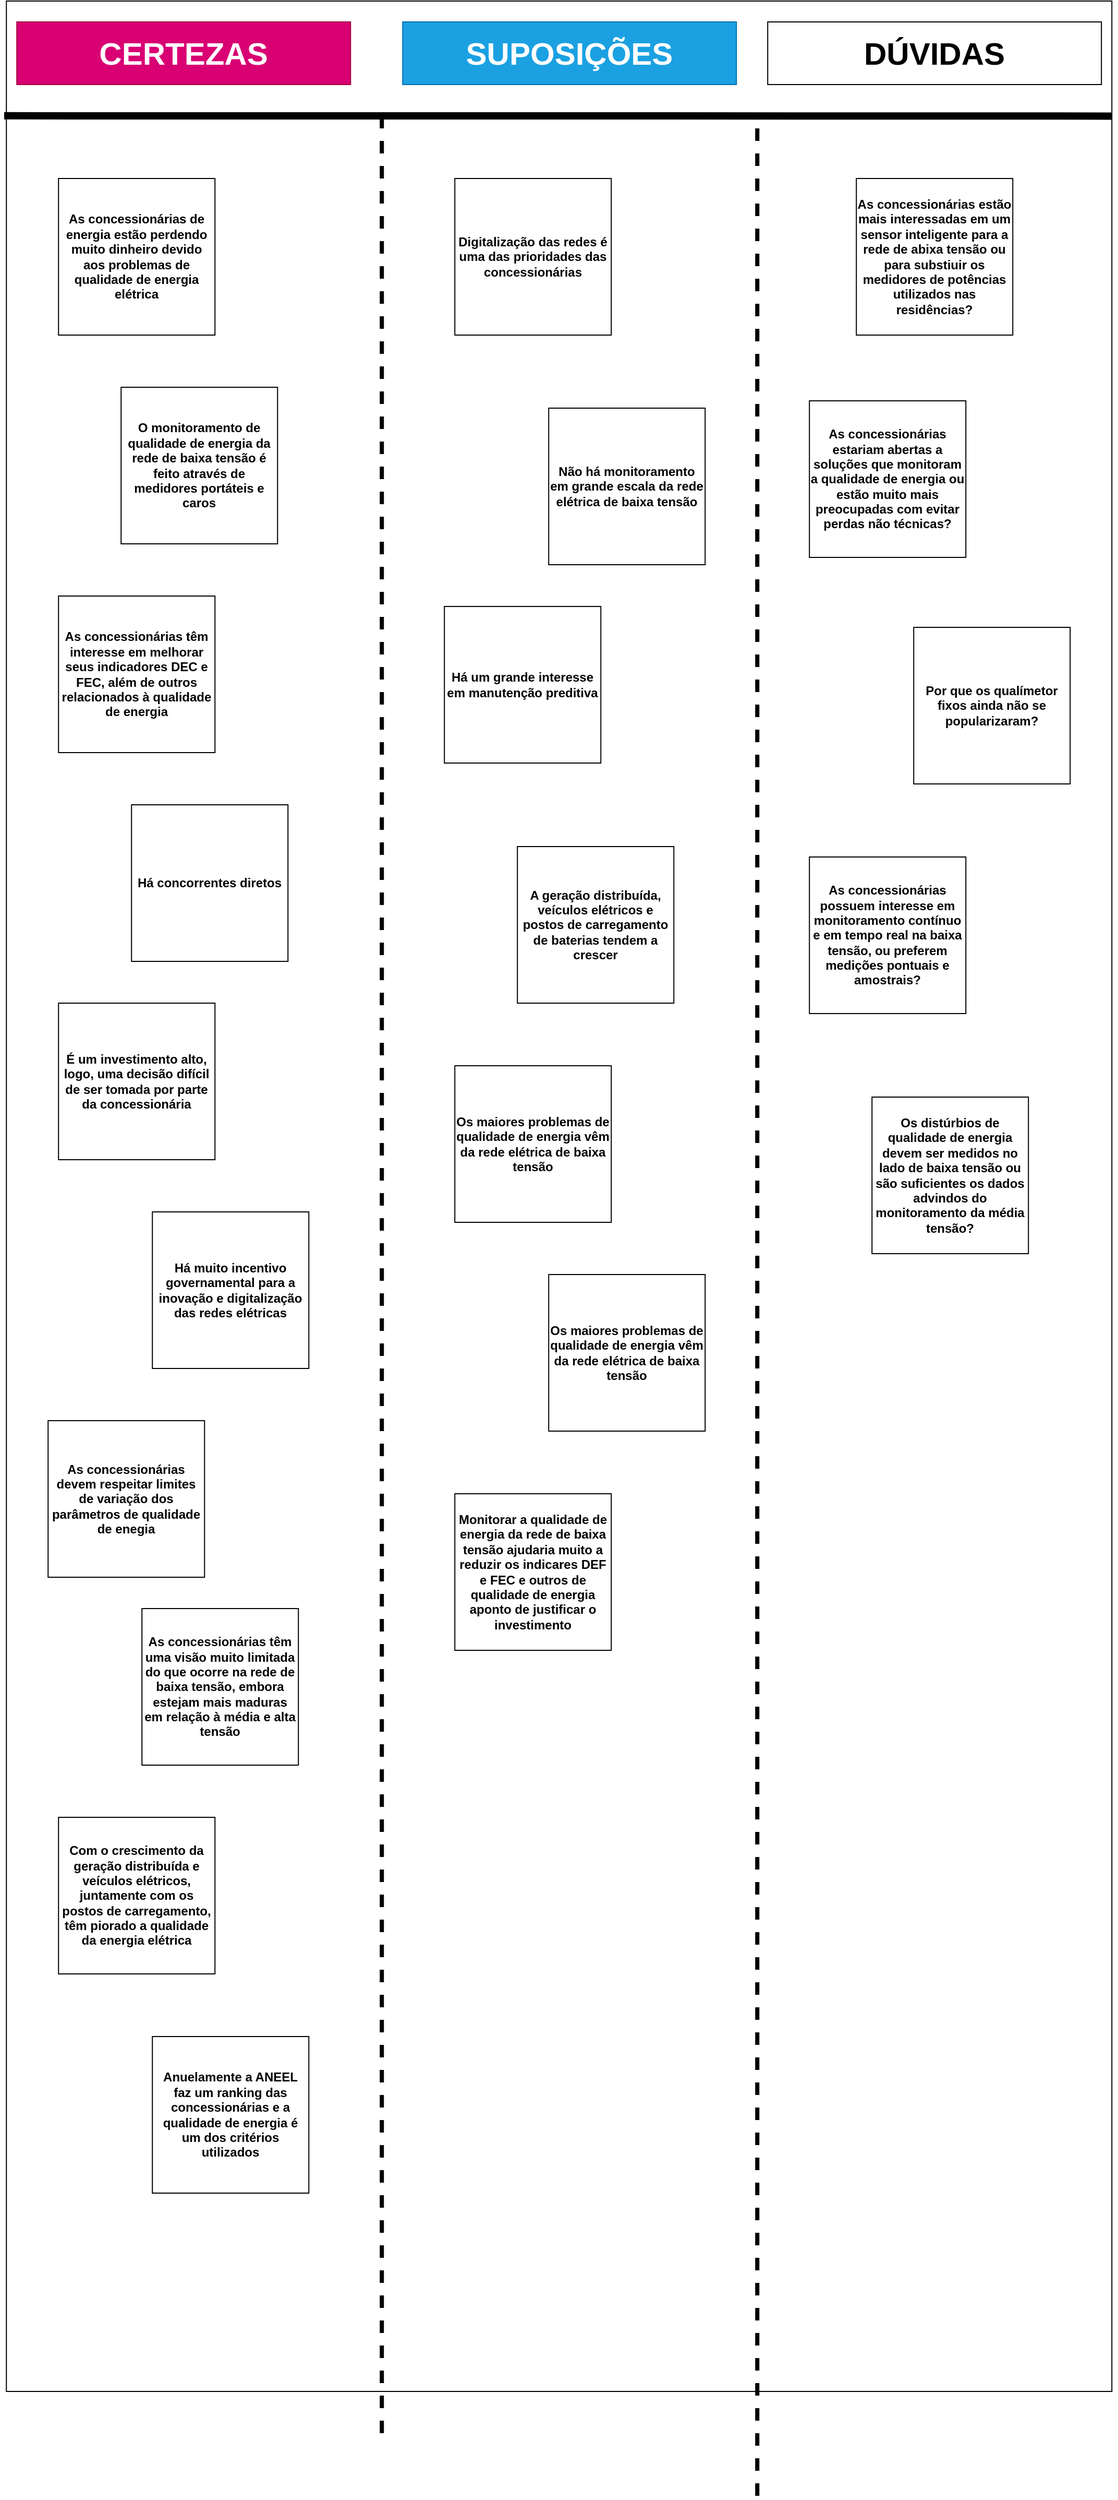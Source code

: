 <mxfile version="28.0.7" pages="2">
  <diagram name="Matriz_CSD" id="q_vuOTQ3eI0zSNSS1enW">
    <mxGraphModel dx="1088" dy="591" grid="1" gridSize="10" guides="1" tooltips="1" connect="1" arrows="1" fold="1" page="1" pageScale="1" pageWidth="827" pageHeight="1169" background="#ffffff" math="0" shadow="0">
      <root>
        <mxCell id="0" />
        <mxCell id="1" parent="0" />
        <mxCell id="lQvHEniQ6UZ-l9RBs4Xi-1" value="" style="rounded=0;whiteSpace=wrap;html=1;fillColor=light-dark(#FFFFFF,#FFFFFF);" parent="1" vertex="1">
          <mxGeometry x="322.12" y="520" width="1060" height="2290" as="geometry" />
        </mxCell>
        <mxCell id="lQvHEniQ6UZ-l9RBs4Xi-2" value="&lt;font style=&quot;font-size: 30px;&quot;&gt;&lt;b&gt;CERTEZAS&lt;/b&gt;&lt;/font&gt;" style="rounded=0;whiteSpace=wrap;html=1;fillColor=light-dark(#D80073,#99FF99);fontColor=#ffffff;strokeColor=light-dark(#A50040,#000000);" parent="1" vertex="1">
          <mxGeometry x="332.12" y="540" width="320" height="60" as="geometry" />
        </mxCell>
        <mxCell id="lQvHEniQ6UZ-l9RBs4Xi-3" value="&lt;font style=&quot;font-size: 30px;&quot;&gt;&lt;b&gt;SUPOSIÇÕES&lt;/b&gt;&lt;/font&gt;" style="rounded=0;whiteSpace=wrap;html=1;fillColor=light-dark(#1BA1E2,#99CCFF);fontColor=#ffffff;strokeColor=light-dark(#006EAF,#000000);" parent="1" vertex="1">
          <mxGeometry x="702.12" y="540" width="320" height="60" as="geometry" />
        </mxCell>
        <mxCell id="lQvHEniQ6UZ-l9RBs4Xi-5" value="&lt;font style=&quot;font-size: 30px; color: light-dark(rgb(0, 0, 0), rgb(0, 0, 0));&quot;&gt;&lt;b&gt;DÚVIDAS&lt;/b&gt;&lt;/font&gt;" style="rounded=0;whiteSpace=wrap;html=1;fillColor=light-dark(#FFFFFF,#FF99CC);strokeColor=light-dark(#000000,#000000);" parent="1" vertex="1">
          <mxGeometry x="1052.12" y="540" width="320" height="60" as="geometry" />
        </mxCell>
        <mxCell id="lQvHEniQ6UZ-l9RBs4Xi-6" value="" style="endArrow=none;html=1;rounded=0;entryX=0.995;entryY=0.124;entryDx=0;entryDy=0;entryPerimeter=0;strokeColor=light-dark(#000000,#000000);strokeWidth=7;exitX=-0.002;exitY=0.048;exitDx=0;exitDy=0;exitPerimeter=0;" parent="1" source="lQvHEniQ6UZ-l9RBs4Xi-1" edge="1">
          <mxGeometry width="50" height="50" relative="1" as="geometry">
            <mxPoint x="342.12" y="640" as="sourcePoint" />
            <mxPoint x="1382.12" y="630.2" as="targetPoint" />
            <Array as="points">
              <mxPoint x="387.42" y="630" />
              <mxPoint x="917.42" y="630" />
            </Array>
          </mxGeometry>
        </mxCell>
        <mxCell id="lQvHEniQ6UZ-l9RBs4Xi-7" value="" style="endArrow=none;dashed=1;html=1;rounded=0;strokeColor=light-dark(#000000,#000000);strokeWidth=4;" parent="1" edge="1">
          <mxGeometry width="50" height="50" relative="1" as="geometry">
            <mxPoint x="682.12" y="2850" as="sourcePoint" />
            <mxPoint x="682.12" y="630" as="targetPoint" />
          </mxGeometry>
        </mxCell>
        <mxCell id="lQvHEniQ6UZ-l9RBs4Xi-8" value="" style="endArrow=none;dashed=1;html=1;rounded=0;strokeColor=light-dark(#000000,#000000);strokeWidth=4;" parent="1" edge="1">
          <mxGeometry width="50" height="50" relative="1" as="geometry">
            <mxPoint x="1042.12" y="2910" as="sourcePoint" />
            <mxPoint x="1042.12" y="630" as="targetPoint" />
          </mxGeometry>
        </mxCell>
        <mxCell id="lQvHEniQ6UZ-l9RBs4Xi-9" value="&lt;font style=&quot;color: light-dark(rgb(0, 0, 0), rgb(0, 0, 0));&quot;&gt;&lt;b&gt;As concessionárias de energia estão perdendo muito dinheiro devido aos problemas de qualidade de energia elétrica&lt;/b&gt;&lt;/font&gt;" style="whiteSpace=wrap;html=1;aspect=fixed;fillColor=light-dark(#FFFFFF,#99FF99);" parent="1" vertex="1">
          <mxGeometry x="372.12" y="690" width="150" height="150" as="geometry" />
        </mxCell>
        <mxCell id="lQvHEniQ6UZ-l9RBs4Xi-10" value="&lt;div style=&quot;&quot;&gt;&lt;b style=&quot;background-color: transparent;&quot;&gt;&lt;font style=&quot;color: light-dark(rgb(0, 0, 0), rgb(0, 0, 0));&quot;&gt;O monitoramento de qualidade de energia da rede de baixa tensão é feito através de medidores portáteis e caros&lt;/font&gt;&lt;/b&gt;&lt;/div&gt;" style="whiteSpace=wrap;html=1;aspect=fixed;fillColor=light-dark(#FFFFFF,#99FF99);align=center;" parent="1" vertex="1">
          <mxGeometry x="432.12" y="890" width="150" height="150" as="geometry" />
        </mxCell>
        <mxCell id="lQvHEniQ6UZ-l9RBs4Xi-11" value="&lt;font style=&quot;color: light-dark(rgb(0, 0, 0), rgb(0, 0, 0));&quot;&gt;&lt;b&gt;As concessionárias têm interesse em melhorar seus indicadores DEC e FEC, além de outros relacionados à qualidade de energia&lt;/b&gt;&lt;/font&gt;" style="whiteSpace=wrap;html=1;aspect=fixed;fillColor=light-dark(#FFFFFF,#99FF99);" parent="1" vertex="1">
          <mxGeometry x="372.12" y="1090" width="150" height="150" as="geometry" />
        </mxCell>
        <mxCell id="lQvHEniQ6UZ-l9RBs4Xi-12" value="&lt;font style=&quot;color: light-dark(rgb(0, 0, 0), rgb(0, 0, 0));&quot;&gt;&lt;b&gt;Há concorrentes diretos&lt;/b&gt;&lt;/font&gt;" style="whiteSpace=wrap;html=1;aspect=fixed;fillColor=light-dark(#FFFFFF,#99FF99);" parent="1" vertex="1">
          <mxGeometry x="442.12" y="1290" width="150" height="150" as="geometry" />
        </mxCell>
        <mxCell id="lQvHEniQ6UZ-l9RBs4Xi-13" value="&lt;font style=&quot;color: light-dark(rgb(0, 0, 0), rgb(0, 0, 0));&quot;&gt;&lt;b&gt;Digitalização das redes é uma das prioridades das concessionárias&lt;/b&gt;&lt;/font&gt;" style="whiteSpace=wrap;html=1;aspect=fixed;fillColor=light-dark(#FFFFFF,#99CCFF);" parent="1" vertex="1">
          <mxGeometry x="752.12" y="690" width="150" height="150" as="geometry" />
        </mxCell>
        <mxCell id="lQvHEniQ6UZ-l9RBs4Xi-14" value="&lt;font style=&quot;color: light-dark(rgb(0, 0, 0), rgb(0, 0, 0));&quot;&gt;&lt;b&gt;Não há monitoramento em grande escala da rede elétrica de baixa tensão&lt;/b&gt;&lt;/font&gt;" style="whiteSpace=wrap;html=1;aspect=fixed;fillColor=light-dark(#FFFFFF,#99CCFF);" parent="1" vertex="1">
          <mxGeometry x="842.12" y="910" width="150" height="150" as="geometry" />
        </mxCell>
        <mxCell id="lQvHEniQ6UZ-l9RBs4Xi-15" value="&lt;font style=&quot;color: light-dark(rgb(0, 0, 0), rgb(0, 0, 0));&quot;&gt;&lt;b&gt;É um investimento alto, logo, uma decisão difícil de ser tomada por parte da concessionária&lt;/b&gt;&lt;/font&gt;" style="whiteSpace=wrap;html=1;aspect=fixed;fillColor=light-dark(#FFFFFF,#99FF99);" parent="1" vertex="1">
          <mxGeometry x="372.12" y="1480" width="150" height="150" as="geometry" />
        </mxCell>
        <mxCell id="lQvHEniQ6UZ-l9RBs4Xi-16" value="&lt;font style=&quot;color: light-dark(rgb(0, 0, 0), rgb(0, 0, 0));&quot;&gt;&lt;b&gt;Há muito incentivo governamental para a inovação e digitalização das redes elétricas&lt;/b&gt;&lt;/font&gt;" style="whiteSpace=wrap;html=1;aspect=fixed;fillColor=light-dark(#FFFFFF,#99FF99);" parent="1" vertex="1">
          <mxGeometry x="462.12" y="1680" width="150" height="150" as="geometry" />
        </mxCell>
        <mxCell id="lQvHEniQ6UZ-l9RBs4Xi-17" value="&lt;font style=&quot;color: light-dark(rgb(0, 0, 0), rgb(0, 0, 0));&quot;&gt;&lt;b&gt;As concessionárias estão mais interessadas em um sensor inteligente para a rede de abixa tensão ou para substiuir os medidores de potências utilizados nas residências?&lt;/b&gt;&lt;/font&gt;" style="whiteSpace=wrap;html=1;aspect=fixed;fillColor=light-dark(#FFFFFF,#FF99CC);" parent="1" vertex="1">
          <mxGeometry x="1137.12" y="690" width="150" height="150" as="geometry" />
        </mxCell>
        <mxCell id="lQvHEniQ6UZ-l9RBs4Xi-18" value="&lt;font style=&quot;color: light-dark(rgb(0, 0, 0), rgb(0, 0, 0));&quot;&gt;&lt;b&gt;As concessionárias estariam abertas a soluções que monitoram a qualidade de energia ou estão muito mais preocupadas com evitar perdas não técnicas?&lt;/b&gt;&lt;/font&gt;" style="whiteSpace=wrap;html=1;aspect=fixed;fillColor=light-dark(#FFFFFF,#FF99CC);" parent="1" vertex="1">
          <mxGeometry x="1092.12" y="903" width="150" height="150" as="geometry" />
        </mxCell>
        <mxCell id="lQvHEniQ6UZ-l9RBs4Xi-19" value="&lt;font style=&quot;color: light-dark(rgb(0, 0, 0), rgb(0, 0, 0));&quot;&gt;&lt;b&gt;Por que os qualímetor fixos ainda não se popularizaram?&lt;/b&gt;&lt;/font&gt;" style="whiteSpace=wrap;html=1;aspect=fixed;fillColor=light-dark(#FFFFFF,#FF99CC);" parent="1" vertex="1">
          <mxGeometry x="1192.12" y="1120" width="150" height="150" as="geometry" />
        </mxCell>
        <mxCell id="lQvHEniQ6UZ-l9RBs4Xi-20" value="&lt;font style=&quot;color: light-dark(rgb(0, 0, 0), rgb(0, 0, 0));&quot;&gt;&lt;b&gt;As concessionárias possuem interesse em monitoramento contínuo e em tempo real na baixa tensão, ou preferem medições pontuais e amostrais?&lt;/b&gt;&lt;/font&gt;" style="whiteSpace=wrap;html=1;aspect=fixed;fillColor=light-dark(#FFFFFF,#FF99CC);" parent="1" vertex="1">
          <mxGeometry x="1092.12" y="1340" width="150" height="150" as="geometry" />
        </mxCell>
        <mxCell id="lQvHEniQ6UZ-l9RBs4Xi-21" value="&lt;font style=&quot;color: light-dark(rgb(0, 0, 0), rgb(0, 0, 0));&quot;&gt;&lt;b&gt;As concessionárias devem respeitar limites de variação dos parâmetros de qualidade de enegia&lt;/b&gt;&lt;/font&gt;" style="whiteSpace=wrap;html=1;aspect=fixed;fillColor=light-dark(#FFFFFF,#99FF99);" parent="1" vertex="1">
          <mxGeometry x="362.12" y="1880" width="150" height="150" as="geometry" />
        </mxCell>
        <mxCell id="lQvHEniQ6UZ-l9RBs4Xi-22" value="&lt;font style=&quot;color: light-dark(rgb(0, 0, 0), rgb(0, 0, 0));&quot;&gt;&lt;b&gt;Há um grande interesse em manutenção preditiva&lt;/b&gt;&lt;/font&gt;" style="whiteSpace=wrap;html=1;aspect=fixed;fillColor=light-dark(#FFFFFF,#99CCFF);" parent="1" vertex="1">
          <mxGeometry x="742.12" y="1100" width="150" height="150" as="geometry" />
        </mxCell>
        <mxCell id="lQvHEniQ6UZ-l9RBs4Xi-23" value="&lt;font style=&quot;color: light-dark(rgb(0, 0, 0), rgb(0, 0, 0));&quot;&gt;&lt;b&gt;As concessionárias têm uma visão muito limitada do que ocorre na rede de baixa tensão, embora estejam mais maduras em relação à média e alta tensão&lt;/b&gt;&lt;/font&gt;" style="whiteSpace=wrap;html=1;aspect=fixed;fillColor=light-dark(#FFFFFF,#99FF99);" parent="1" vertex="1">
          <mxGeometry x="452.12" y="2060" width="150" height="150" as="geometry" />
        </mxCell>
        <mxCell id="lQvHEniQ6UZ-l9RBs4Xi-24" value="&lt;font style=&quot;color: light-dark(rgb(0, 0, 0), rgb(0, 0, 0));&quot;&gt;&lt;b&gt;Com o crescimento da geração distribuída e veículos elétricos, juntamente com os postos de carregamento, têm piorado a qualidade da energia elétrica&lt;/b&gt;&lt;/font&gt;" style="whiteSpace=wrap;html=1;aspect=fixed;fillColor=light-dark(#FFFFFF,#99FF99);" parent="1" vertex="1">
          <mxGeometry x="372.12" y="2260" width="150" height="150" as="geometry" />
        </mxCell>
        <mxCell id="lQvHEniQ6UZ-l9RBs4Xi-25" value="&lt;font style=&quot;color: light-dark(rgb(0, 0, 0), rgb(0, 0, 0));&quot;&gt;&lt;b&gt;A geração distribuída, veículos elétricos e postos de carregamento de baterias tendem a crescer&lt;/b&gt;&lt;/font&gt;" style="whiteSpace=wrap;html=1;aspect=fixed;fillColor=light-dark(#FFFFFF,#99CCFF);" parent="1" vertex="1">
          <mxGeometry x="812.12" y="1330" width="150" height="150" as="geometry" />
        </mxCell>
        <mxCell id="lQvHEniQ6UZ-l9RBs4Xi-26" value="&lt;font style=&quot;color: light-dark(rgb(0, 0, 0), rgb(0, 0, 0));&quot;&gt;&lt;b&gt;Anuelamente a ANEEL faz um ranking das concessionárias e a qualidade de energia é um dos critérios utilizados&lt;/b&gt;&lt;/font&gt;" style="whiteSpace=wrap;html=1;aspect=fixed;fillColor=light-dark(#FFFFFF,#99FF99);" parent="1" vertex="1">
          <mxGeometry x="462.12" y="2470" width="150" height="150" as="geometry" />
        </mxCell>
        <mxCell id="lQvHEniQ6UZ-l9RBs4Xi-27" value="&lt;b&gt;&lt;font style=&quot;color: light-dark(rgb(0, 0, 0), rgb(0, 0, 0));&quot;&gt;Os maiores problemas de qualidade de energia vêm da rede elétrica de baixa tensão&lt;/font&gt;&lt;/b&gt;" style="whiteSpace=wrap;html=1;aspect=fixed;fillColor=light-dark(#FFFFFF,#99CCFF);" parent="1" vertex="1">
          <mxGeometry x="752.12" y="1540" width="150" height="150" as="geometry" />
        </mxCell>
        <mxCell id="lQvHEniQ6UZ-l9RBs4Xi-28" value="&lt;font style=&quot;color: light-dark(rgb(0, 0, 0), rgb(0, 0, 0));&quot;&gt;&lt;b&gt;Os maiores problemas de qualidade de energia vêm da rede elétrica de baixa tensão&lt;/b&gt;&lt;/font&gt;" style="whiteSpace=wrap;html=1;aspect=fixed;fillColor=light-dark(#FFFFFF,#99CCFF);" parent="1" vertex="1">
          <mxGeometry x="842.12" y="1740" width="150" height="150" as="geometry" />
        </mxCell>
        <mxCell id="lQvHEniQ6UZ-l9RBs4Xi-29" value="&lt;font style=&quot;color: light-dark(rgb(0, 0, 0), rgb(0, 0, 0));&quot;&gt;&lt;b&gt;Monitorar a qualidade de energia da rede de baixa tensão ajudaria muito a reduzir os indicares DEF e FEC e outros de qualidade de energia aponto de justificar o investimento&lt;/b&gt;&lt;/font&gt;" style="whiteSpace=wrap;html=1;aspect=fixed;fillColor=light-dark(#FFFFFF,#99CCFF);" parent="1" vertex="1">
          <mxGeometry x="752.12" y="1950" width="150" height="150" as="geometry" />
        </mxCell>
        <mxCell id="lQvHEniQ6UZ-l9RBs4Xi-31" value="&lt;font style=&quot;color: light-dark(rgb(0, 0, 0), rgb(0, 0, 0));&quot;&gt;&lt;b&gt;Os distúrbios de qualidade de energia devem ser medidos no lado de baixa tensão ou são suficientes os dados advindos do monitoramento da média tensão?&lt;/b&gt;&lt;/font&gt;" style="whiteSpace=wrap;html=1;aspect=fixed;fillColor=light-dark(#FFFFFF,#FF99CC);" parent="1" vertex="1">
          <mxGeometry x="1152.12" y="1570" width="150" height="150" as="geometry" />
        </mxCell>
      </root>
    </mxGraphModel>
  </diagram>
  <diagram id="5OEColZGNx6MaB3rOlNO" name="Issue_Tree">
    <mxGraphModel dx="4625" dy="3337" grid="1" gridSize="10" guides="1" tooltips="1" connect="1" arrows="1" fold="1" page="1" pageScale="1" pageWidth="1169" pageHeight="827" math="0" shadow="0">
      <root>
        <mxCell id="0" />
        <mxCell id="1" parent="0" />
        <mxCell id="exX3BaL8JpiEc7K3_n9m-3" value="" style="edgeStyle=orthogonalEdgeStyle;rounded=0;orthogonalLoop=1;jettySize=auto;html=1;" edge="1" parent="1" source="exX3BaL8JpiEc7K3_n9m-1" target="exX3BaL8JpiEc7K3_n9m-2">
          <mxGeometry relative="1" as="geometry" />
        </mxCell>
        <mxCell id="exX3BaL8JpiEc7K3_n9m-6" value="" style="edgeStyle=orthogonalEdgeStyle;rounded=0;orthogonalLoop=1;jettySize=auto;html=1;exitX=1;exitY=0.5;exitDx=0;exitDy=0;" edge="1" parent="1" source="exX3BaL8JpiEc7K3_n9m-1" target="exX3BaL8JpiEc7K3_n9m-5">
          <mxGeometry relative="1" as="geometry">
            <mxPoint x="230" y="340" as="sourcePoint" />
            <Array as="points">
              <mxPoint x="390" y="195" />
            </Array>
          </mxGeometry>
        </mxCell>
        <mxCell id="exX3BaL8JpiEc7K3_n9m-1" value="Por que os sensores inteligentes de energia elétrica ainda não se popularizaram?" style="rounded=0;whiteSpace=wrap;html=1;" vertex="1" parent="1">
          <mxGeometry x="150" y="140" width="170" height="110" as="geometry" />
        </mxCell>
        <mxCell id="exX3BaL8JpiEc7K3_n9m-21" value="" style="edgeStyle=orthogonalEdgeStyle;rounded=0;orthogonalLoop=1;jettySize=auto;html=1;entryX=0;entryY=0.5;entryDx=0;entryDy=0;" edge="1" parent="1" source="exX3BaL8JpiEc7K3_n9m-2" target="exX3BaL8JpiEc7K3_n9m-20">
          <mxGeometry relative="1" as="geometry">
            <Array as="points">
              <mxPoint x="530" y="-196" />
              <mxPoint x="530" y="-460" />
            </Array>
          </mxGeometry>
        </mxCell>
        <mxCell id="exX3BaL8JpiEc7K3_n9m-23" value="" style="edgeStyle=orthogonalEdgeStyle;rounded=0;orthogonalLoop=1;jettySize=auto;html=1;" edge="1" parent="1" source="exX3BaL8JpiEc7K3_n9m-2" target="exX3BaL8JpiEc7K3_n9m-22">
          <mxGeometry relative="1" as="geometry" />
        </mxCell>
        <mxCell id="exX3BaL8JpiEc7K3_n9m-31" value="" style="edgeStyle=orthogonalEdgeStyle;rounded=0;orthogonalLoop=1;jettySize=auto;html=1;entryX=0;entryY=0.5;entryDx=0;entryDy=0;" edge="1" parent="1" source="exX3BaL8JpiEc7K3_n9m-2" target="exX3BaL8JpiEc7K3_n9m-30">
          <mxGeometry relative="1" as="geometry">
            <Array as="points">
              <mxPoint x="530" y="-196" />
              <mxPoint x="530" y="70" />
            </Array>
          </mxGeometry>
        </mxCell>
        <mxCell id="exX3BaL8JpiEc7K3_n9m-2" value="É uma prioridade" style="rounded=0;whiteSpace=wrap;html=1;" vertex="1" parent="1">
          <mxGeometry x="330" y="-226.5" width="120" height="60" as="geometry" />
        </mxCell>
        <mxCell id="exX3BaL8JpiEc7K3_n9m-25" value="" style="edgeStyle=orthogonalEdgeStyle;rounded=0;orthogonalLoop=1;jettySize=auto;html=1;entryX=0;entryY=0.5;entryDx=0;entryDy=0;" edge="1" parent="1" source="exX3BaL8JpiEc7K3_n9m-5" target="exX3BaL8JpiEc7K3_n9m-24">
          <mxGeometry relative="1" as="geometry">
            <Array as="points">
              <mxPoint x="530" y="590" />
              <mxPoint x="530" y="850" />
            </Array>
          </mxGeometry>
        </mxCell>
        <mxCell id="exX3BaL8JpiEc7K3_n9m-27" value="" style="edgeStyle=orthogonalEdgeStyle;rounded=0;orthogonalLoop=1;jettySize=auto;html=1;entryX=0;entryY=0.5;entryDx=0;entryDy=0;" edge="1" parent="1" source="exX3BaL8JpiEc7K3_n9m-5" target="exX3BaL8JpiEc7K3_n9m-26">
          <mxGeometry relative="1" as="geometry">
            <mxPoint x="710" y="460.003" as="targetPoint" />
            <Array as="points">
              <mxPoint x="530" y="590" />
              <mxPoint x="530" y="330" />
            </Array>
          </mxGeometry>
        </mxCell>
        <mxCell id="exX3BaL8JpiEc7K3_n9m-36" value="" style="edgeStyle=orthogonalEdgeStyle;rounded=0;orthogonalLoop=1;jettySize=auto;html=1;" edge="1" parent="1" source="exX3BaL8JpiEc7K3_n9m-5" target="exX3BaL8JpiEc7K3_n9m-35">
          <mxGeometry relative="1" as="geometry" />
        </mxCell>
        <mxCell id="exX3BaL8JpiEc7K3_n9m-5" value="Não é uma prioridade" style="rounded=0;whiteSpace=wrap;html=1;" vertex="1" parent="1">
          <mxGeometry x="330" y="559.86" width="120" height="60" as="geometry" />
        </mxCell>
        <mxCell id="exX3BaL8JpiEc7K3_n9m-69" style="edgeStyle=orthogonalEdgeStyle;rounded=0;orthogonalLoop=1;jettySize=auto;html=1;entryX=0;entryY=0.5;entryDx=0;entryDy=0;" edge="1" parent="1" source="exX3BaL8JpiEc7K3_n9m-20" target="exX3BaL8JpiEc7K3_n9m-65">
          <mxGeometry relative="1" as="geometry" />
        </mxCell>
        <mxCell id="exX3BaL8JpiEc7K3_n9m-73" style="edgeStyle=orthogonalEdgeStyle;rounded=0;orthogonalLoop=1;jettySize=auto;html=1;entryX=0;entryY=0.5;entryDx=0;entryDy=0;" edge="1" parent="1" source="exX3BaL8JpiEc7K3_n9m-20" target="exX3BaL8JpiEc7K3_n9m-63">
          <mxGeometry relative="1" as="geometry">
            <Array as="points">
              <mxPoint x="829" y="-460" />
              <mxPoint x="829" y="-550" />
            </Array>
          </mxGeometry>
        </mxCell>
        <mxCell id="exX3BaL8JpiEc7K3_n9m-74" style="edgeStyle=orthogonalEdgeStyle;rounded=0;orthogonalLoop=1;jettySize=auto;html=1;entryX=0;entryY=0.5;entryDx=0;entryDy=0;" edge="1" parent="1" source="exX3BaL8JpiEc7K3_n9m-20" target="exX3BaL8JpiEc7K3_n9m-64">
          <mxGeometry relative="1" as="geometry">
            <Array as="points">
              <mxPoint x="829" y="-460" />
              <mxPoint x="829" y="-376" />
            </Array>
          </mxGeometry>
        </mxCell>
        <mxCell id="exX3BaL8JpiEc7K3_n9m-20" value="O custo benefício não é atrativo?" style="rounded=0;whiteSpace=wrap;html=1;" vertex="1" parent="1">
          <mxGeometry x="649" y="-490" width="120" height="60" as="geometry" />
        </mxCell>
        <mxCell id="exX3BaL8JpiEc7K3_n9m-70" style="edgeStyle=orthogonalEdgeStyle;rounded=0;orthogonalLoop=1;jettySize=auto;html=1;entryX=0;entryY=0.5;entryDx=0;entryDy=0;" edge="1" parent="1" source="exX3BaL8JpiEc7K3_n9m-22" target="exX3BaL8JpiEc7K3_n9m-68">
          <mxGeometry relative="1" as="geometry" />
        </mxCell>
        <mxCell id="exX3BaL8JpiEc7K3_n9m-71" style="edgeStyle=orthogonalEdgeStyle;rounded=0;orthogonalLoop=1;jettySize=auto;html=1;entryX=0;entryY=0.5;entryDx=0;entryDy=0;" edge="1" parent="1" source="exX3BaL8JpiEc7K3_n9m-22" target="exX3BaL8JpiEc7K3_n9m-66">
          <mxGeometry relative="1" as="geometry">
            <Array as="points">
              <mxPoint x="829" y="-197" />
              <mxPoint x="829" y="-287" />
            </Array>
          </mxGeometry>
        </mxCell>
        <mxCell id="exX3BaL8JpiEc7K3_n9m-72" style="edgeStyle=orthogonalEdgeStyle;rounded=0;orthogonalLoop=1;jettySize=auto;html=1;entryX=0;entryY=0.5;entryDx=0;entryDy=0;" edge="1" parent="1" source="exX3BaL8JpiEc7K3_n9m-22" target="exX3BaL8JpiEc7K3_n9m-67">
          <mxGeometry relative="1" as="geometry">
            <Array as="points">
              <mxPoint x="829" y="-197" />
              <mxPoint x="829" y="-113" />
            </Array>
          </mxGeometry>
        </mxCell>
        <mxCell id="exX3BaL8JpiEc7K3_n9m-22" value="Há limitações tecnológicas?" style="rounded=0;whiteSpace=wrap;html=1;" vertex="1" parent="1">
          <mxGeometry x="639" y="-226.5" width="120" height="60" as="geometry" />
        </mxCell>
        <mxCell id="exX3BaL8JpiEc7K3_n9m-46" value="" style="edgeStyle=orthogonalEdgeStyle;rounded=0;orthogonalLoop=1;jettySize=auto;html=1;entryX=0;entryY=0.5;entryDx=0;entryDy=0;" edge="1" parent="1" source="exX3BaL8JpiEc7K3_n9m-24" target="exX3BaL8JpiEc7K3_n9m-45">
          <mxGeometry relative="1" as="geometry">
            <Array as="points">
              <mxPoint x="829" y="850" />
              <mxPoint x="829" y="770" />
            </Array>
          </mxGeometry>
        </mxCell>
        <mxCell id="exX3BaL8JpiEc7K3_n9m-48" value="" style="edgeStyle=orthogonalEdgeStyle;rounded=0;orthogonalLoop=1;jettySize=auto;html=1;" edge="1" parent="1" source="exX3BaL8JpiEc7K3_n9m-24" target="exX3BaL8JpiEc7K3_n9m-47">
          <mxGeometry relative="1" as="geometry">
            <Array as="points">
              <mxPoint x="829" y="850" />
              <mxPoint x="829" y="930" />
            </Array>
          </mxGeometry>
        </mxCell>
        <mxCell id="exX3BaL8JpiEc7K3_n9m-50" value="" style="edgeStyle=orthogonalEdgeStyle;rounded=0;orthogonalLoop=1;jettySize=auto;html=1;" edge="1" parent="1" target="exX3BaL8JpiEc7K3_n9m-49">
          <mxGeometry relative="1" as="geometry">
            <mxPoint x="774.0" y="849.997" as="sourcePoint" />
            <Array as="points">
              <mxPoint x="774" y="851" />
            </Array>
          </mxGeometry>
        </mxCell>
        <mxCell id="exX3BaL8JpiEc7K3_n9m-24" value="Há outros problemas mais urgentes?" style="rounded=0;whiteSpace=wrap;html=1;" vertex="1" parent="1">
          <mxGeometry x="649" y="819.86" width="120" height="60" as="geometry" />
        </mxCell>
        <mxCell id="exX3BaL8JpiEc7K3_n9m-38" value="" style="edgeStyle=orthogonalEdgeStyle;rounded=0;orthogonalLoop=1;jettySize=auto;html=1;entryX=0;entryY=0.5;entryDx=0;entryDy=0;" edge="1" parent="1" source="exX3BaL8JpiEc7K3_n9m-26" target="exX3BaL8JpiEc7K3_n9m-37">
          <mxGeometry relative="1" as="geometry">
            <Array as="points">
              <mxPoint x="829" y="330" />
              <mxPoint x="829" y="240" />
            </Array>
          </mxGeometry>
        </mxCell>
        <mxCell id="exX3BaL8JpiEc7K3_n9m-41" value="" style="edgeStyle=orthogonalEdgeStyle;rounded=0;orthogonalLoop=1;jettySize=auto;html=1;" edge="1" parent="1" source="exX3BaL8JpiEc7K3_n9m-26" target="exX3BaL8JpiEc7K3_n9m-40">
          <mxGeometry relative="1" as="geometry">
            <Array as="points">
              <mxPoint x="829" y="330" />
              <mxPoint x="829" y="420" />
            </Array>
          </mxGeometry>
        </mxCell>
        <mxCell id="exX3BaL8JpiEc7K3_n9m-44" value="" style="edgeStyle=orthogonalEdgeStyle;rounded=0;orthogonalLoop=1;jettySize=auto;html=1;" edge="1" parent="1" source="exX3BaL8JpiEc7K3_n9m-26" target="exX3BaL8JpiEc7K3_n9m-43">
          <mxGeometry relative="1" as="geometry">
            <Array as="points">
              <mxPoint x="869" y="330" />
              <mxPoint x="869" y="330" />
            </Array>
          </mxGeometry>
        </mxCell>
        <mxCell id="exX3BaL8JpiEc7K3_n9m-26" value="Falta percepção de valor?" style="rounded=0;whiteSpace=wrap;html=1;" vertex="1" parent="1">
          <mxGeometry x="639" y="300" width="120" height="60" as="geometry" />
        </mxCell>
        <mxCell id="exX3BaL8JpiEc7K3_n9m-30" value="Há barreiras operacionais ou regulatórias?" style="rounded=0;whiteSpace=wrap;html=1;" vertex="1" parent="1">
          <mxGeometry x="639" y="40" width="120" height="60" as="geometry" />
        </mxCell>
        <mxCell id="exX3BaL8JpiEc7K3_n9m-52" value="" style="edgeStyle=orthogonalEdgeStyle;rounded=0;orthogonalLoop=1;jettySize=auto;html=1;" edge="1" parent="1" source="exX3BaL8JpiEc7K3_n9m-35" target="exX3BaL8JpiEc7K3_n9m-51">
          <mxGeometry relative="1" as="geometry">
            <Array as="points">
              <mxPoint x="829" y="590" />
              <mxPoint x="829" y="500" />
            </Array>
          </mxGeometry>
        </mxCell>
        <mxCell id="exX3BaL8JpiEc7K3_n9m-54" value="" style="edgeStyle=orthogonalEdgeStyle;rounded=0;orthogonalLoop=1;jettySize=auto;html=1;" edge="1" parent="1" source="exX3BaL8JpiEc7K3_n9m-35" target="exX3BaL8JpiEc7K3_n9m-53">
          <mxGeometry relative="1" as="geometry" />
        </mxCell>
        <mxCell id="exX3BaL8JpiEc7K3_n9m-56" value="" style="edgeStyle=orthogonalEdgeStyle;rounded=0;orthogonalLoop=1;jettySize=auto;html=1;" edge="1" parent="1" source="exX3BaL8JpiEc7K3_n9m-35" target="exX3BaL8JpiEc7K3_n9m-55">
          <mxGeometry relative="1" as="geometry">
            <Array as="points">
              <mxPoint x="829" y="590" />
              <mxPoint x="829" y="680" />
            </Array>
          </mxGeometry>
        </mxCell>
        <mxCell id="exX3BaL8JpiEc7K3_n9m-35" value="A qualidade de energia não é um problema crítico" style="rounded=0;whiteSpace=wrap;html=1;" vertex="1" parent="1">
          <mxGeometry x="649" y="559.86" width="120" height="60" as="geometry" />
        </mxCell>
        <mxCell id="exX3BaL8JpiEc7K3_n9m-37" value="As concessionárias não vêm ganho claro" style="rounded=0;whiteSpace=wrap;html=1;" vertex="1" parent="1">
          <mxGeometry x="899" y="210" width="120" height="60" as="geometry" />
        </mxCell>
        <mxCell id="exX3BaL8JpiEc7K3_n9m-40" value="Não há pressão suficiente dos clientes e das reguladoras" style="rounded=0;whiteSpace=wrap;html=1;" vertex="1" parent="1">
          <mxGeometry x="899" y="384" width="120" height="60" as="geometry" />
        </mxCell>
        <mxCell id="exX3BaL8JpiEc7K3_n9m-43" value="Acreditam que podem manter a operção com os métodos atuais" style="rounded=0;whiteSpace=wrap;html=1;" vertex="1" parent="1">
          <mxGeometry x="899" y="305" width="120" height="60" as="geometry" />
        </mxCell>
        <mxCell id="exX3BaL8JpiEc7K3_n9m-45" value="As concessionárias estão mais preocupadas com perdas não técnicas" style="rounded=0;whiteSpace=wrap;html=1;" vertex="1" parent="1">
          <mxGeometry x="899" y="740" width="120" height="60" as="geometry" />
        </mxCell>
        <mxCell id="exX3BaL8JpiEc7K3_n9m-47" value="Digitalização da rede de média tensão é mais importante" style="rounded=0;whiteSpace=wrap;html=1;" vertex="1" parent="1">
          <mxGeometry x="899" y="900" width="120" height="60" as="geometry" />
        </mxCell>
        <mxCell id="exX3BaL8JpiEc7K3_n9m-49" value="Estão focadas em resolver indicadores DEC e FEC de outros modos" style="rounded=0;whiteSpace=wrap;html=1;" vertex="1" parent="1">
          <mxGeometry x="899" y="819.86" width="120" height="60" as="geometry" />
        </mxCell>
        <mxCell id="exX3BaL8JpiEc7K3_n9m-51" value="A qualidade de energia não está ruim" style="rounded=0;whiteSpace=wrap;html=1;" vertex="1" parent="1">
          <mxGeometry x="899" y="470" width="120" height="60" as="geometry" />
        </mxCell>
        <mxCell id="exX3BaL8JpiEc7K3_n9m-53" value="Os impactos da baixa qualidade de energia não geram tanto prejuízo" style="rounded=0;whiteSpace=wrap;html=1;" vertex="1" parent="1">
          <mxGeometry x="899" y="559.86" width="120" height="60" as="geometry" />
        </mxCell>
        <mxCell id="exX3BaL8JpiEc7K3_n9m-55" value="Poucos clientes reclamam" style="rounded=0;whiteSpace=wrap;html=1;" vertex="1" parent="1">
          <mxGeometry x="899" y="650" width="120" height="60" as="geometry" />
        </mxCell>
        <mxCell id="exX3BaL8JpiEc7K3_n9m-57" value="" style="edgeStyle=orthogonalEdgeStyle;rounded=0;orthogonalLoop=1;jettySize=auto;html=1;entryX=0;entryY=0.5;entryDx=0;entryDy=0;" edge="1" parent="1" target="exX3BaL8JpiEc7K3_n9m-60">
          <mxGeometry relative="1" as="geometry">
            <mxPoint x="749" y="70" as="sourcePoint" />
            <Array as="points">
              <mxPoint x="829" y="70" />
              <mxPoint x="829" y="-20" />
            </Array>
          </mxGeometry>
        </mxCell>
        <mxCell id="exX3BaL8JpiEc7K3_n9m-58" value="" style="edgeStyle=orthogonalEdgeStyle;rounded=0;orthogonalLoop=1;jettySize=auto;html=1;" edge="1" parent="1" target="exX3BaL8JpiEc7K3_n9m-61">
          <mxGeometry relative="1" as="geometry">
            <mxPoint x="749" y="70" as="sourcePoint" />
            <Array as="points">
              <mxPoint x="829" y="70" />
              <mxPoint x="829" y="160" />
            </Array>
          </mxGeometry>
        </mxCell>
        <mxCell id="exX3BaL8JpiEc7K3_n9m-59" value="" style="edgeStyle=orthogonalEdgeStyle;rounded=0;orthogonalLoop=1;jettySize=auto;html=1;" edge="1" parent="1" target="exX3BaL8JpiEc7K3_n9m-62" source="exX3BaL8JpiEc7K3_n9m-30">
          <mxGeometry relative="1" as="geometry">
            <mxPoint x="749" y="70" as="sourcePoint" />
            <Array as="points" />
          </mxGeometry>
        </mxCell>
        <mxCell id="exX3BaL8JpiEc7K3_n9m-60" value="Não há incentivo das agências reguladoras" style="rounded=0;whiteSpace=wrap;html=1;" vertex="1" parent="1">
          <mxGeometry x="899" y="-50" width="120" height="60" as="geometry" />
        </mxCell>
        <mxCell id="exX3BaL8JpiEc7K3_n9m-61" value="Os técnico não sabem utilizar a tecnologia" style="rounded=0;whiteSpace=wrap;html=1;" vertex="1" parent="1">
          <mxGeometry x="899" y="124" width="120" height="60" as="geometry" />
        </mxCell>
        <mxCell id="exX3BaL8JpiEc7K3_n9m-62" value="Problemas com padronização ou compatibilidade" style="rounded=0;whiteSpace=wrap;html=1;" vertex="1" parent="1">
          <mxGeometry x="899" y="40" width="120" height="60" as="geometry" />
        </mxCell>
        <mxCell id="exX3BaL8JpiEc7K3_n9m-63" value="Não há incentivo das agências reguladoras" style="rounded=0;whiteSpace=wrap;html=1;" vertex="1" parent="1">
          <mxGeometry x="899" y="-580" width="120" height="60" as="geometry" />
        </mxCell>
        <mxCell id="exX3BaL8JpiEc7K3_n9m-64" value="Os técnico não sabem utilizar a tecnologia" style="rounded=0;whiteSpace=wrap;html=1;" vertex="1" parent="1">
          <mxGeometry x="899" y="-406" width="120" height="60" as="geometry" />
        </mxCell>
        <mxCell id="exX3BaL8JpiEc7K3_n9m-65" value="Problemas com padronização ou compatibilidade" style="rounded=0;whiteSpace=wrap;html=1;" vertex="1" parent="1">
          <mxGeometry x="899" y="-490" width="120" height="60" as="geometry" />
        </mxCell>
        <mxCell id="exX3BaL8JpiEc7K3_n9m-66" value="Não há incentivo das agências reguladoras" style="rounded=0;whiteSpace=wrap;html=1;" vertex="1" parent="1">
          <mxGeometry x="899" y="-316.5" width="120" height="60" as="geometry" />
        </mxCell>
        <mxCell id="exX3BaL8JpiEc7K3_n9m-67" value="Os técnico não sabem utilizar a tecnologia" style="rounded=0;whiteSpace=wrap;html=1;" vertex="1" parent="1">
          <mxGeometry x="899" y="-142.5" width="120" height="60" as="geometry" />
        </mxCell>
        <mxCell id="exX3BaL8JpiEc7K3_n9m-68" value="Problemas com padronização ou compatibilidade" style="rounded=0;whiteSpace=wrap;html=1;" vertex="1" parent="1">
          <mxGeometry x="899" y="-226.5" width="120" height="60" as="geometry" />
        </mxCell>
      </root>
    </mxGraphModel>
  </diagram>
</mxfile>
